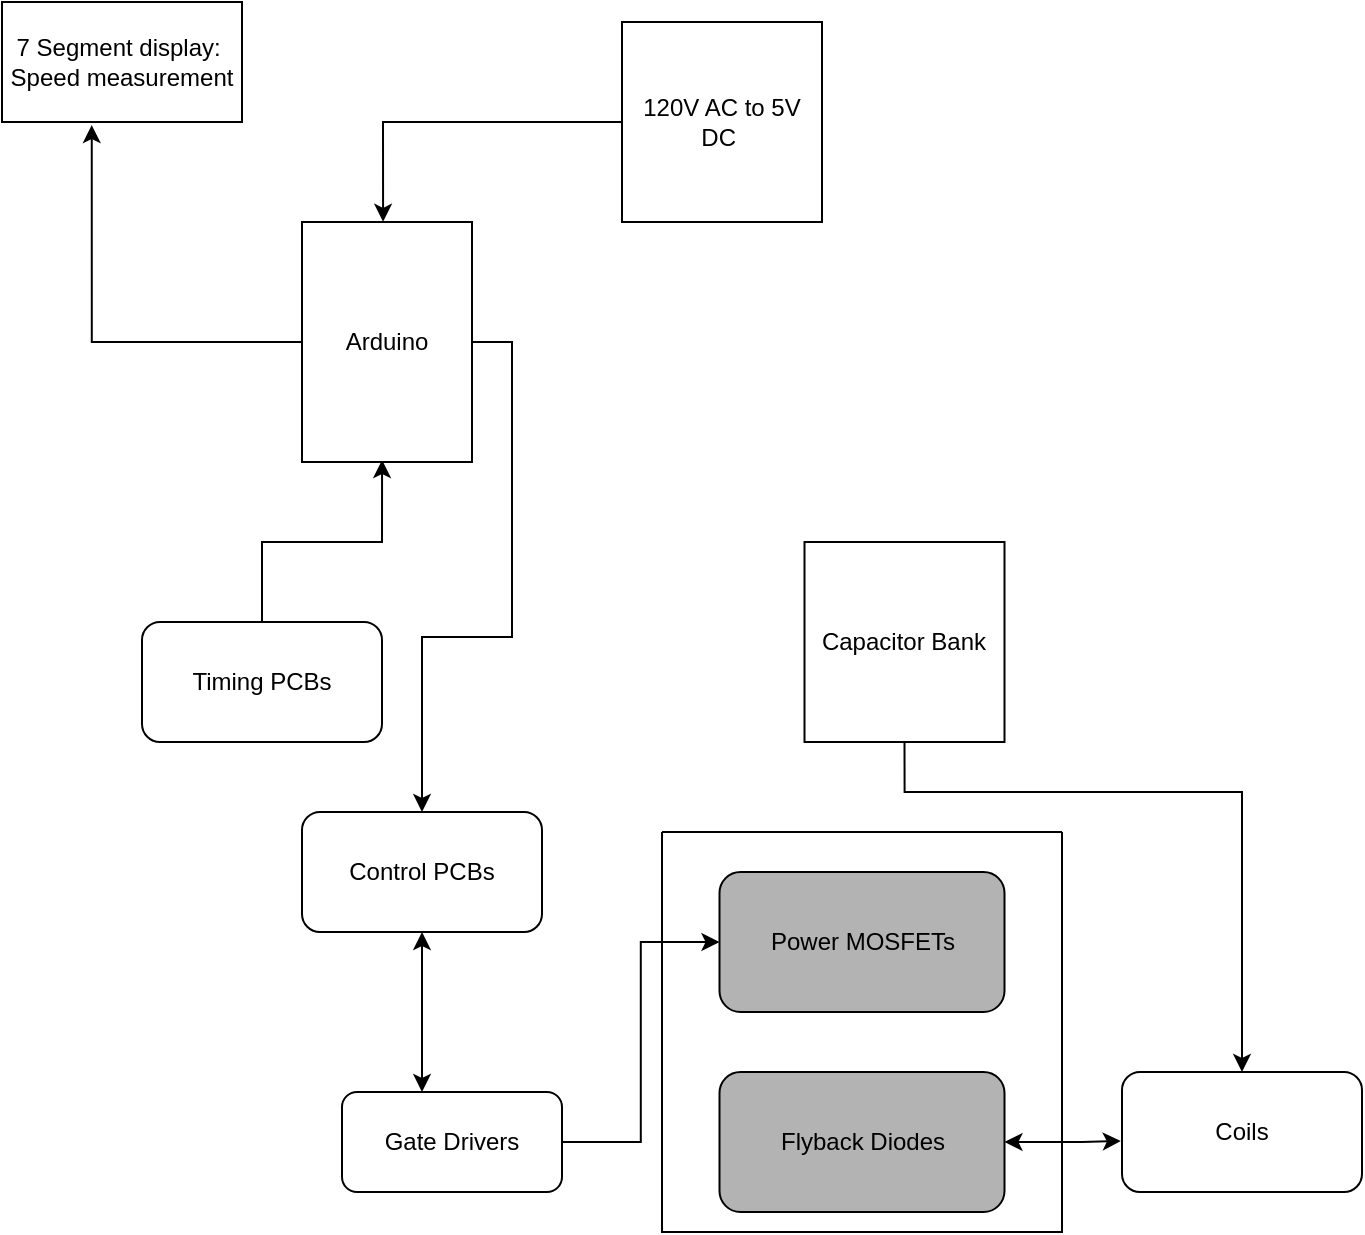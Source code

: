 <mxfile version="22.1.2" type="device">
  <diagram name="Page-1" id="_kV-tao2sKt4h9nzARvv">
    <mxGraphModel dx="2280" dy="1930" grid="1" gridSize="10" guides="1" tooltips="1" connect="1" arrows="1" fold="1" page="1" pageScale="1" pageWidth="850" pageHeight="1100" math="0" shadow="0">
      <root>
        <mxCell id="0" />
        <mxCell id="1" parent="0" />
        <mxCell id="PHA9pdpNO_KTdwbIIneH-6" value="Control PCBs" style="rounded=1;whiteSpace=wrap;html=1;" parent="1" vertex="1">
          <mxGeometry x="-630" y="-630" width="120" height="60" as="geometry" />
        </mxCell>
        <mxCell id="PHA9pdpNO_KTdwbIIneH-78" style="edgeStyle=orthogonalEdgeStyle;rounded=0;orthogonalLoop=1;jettySize=auto;html=1;exitX=0.5;exitY=0;exitDx=0;exitDy=0;entryX=0.992;entryY=0.529;entryDx=0;entryDy=0;entryPerimeter=0;" parent="1" source="PHA9pdpNO_KTdwbIIneH-7" target="PHA9pdpNO_KTdwbIIneH-8" edge="1">
          <mxGeometry relative="1" as="geometry" />
        </mxCell>
        <mxCell id="PHA9pdpNO_KTdwbIIneH-7" value="Timing PCBs" style="rounded=1;whiteSpace=wrap;html=1;" parent="1" vertex="1">
          <mxGeometry x="-710" y="-725" width="120" height="60" as="geometry" />
        </mxCell>
        <mxCell id="PHA9pdpNO_KTdwbIIneH-54" style="edgeStyle=orthogonalEdgeStyle;rounded=0;orthogonalLoop=1;jettySize=auto;html=1;exitX=0.5;exitY=1;exitDx=0;exitDy=0;entryX=0.374;entryY=1.026;entryDx=0;entryDy=0;entryPerimeter=0;" parent="1" source="PHA9pdpNO_KTdwbIIneH-8" target="PHA9pdpNO_KTdwbIIneH-53" edge="1">
          <mxGeometry relative="1" as="geometry">
            <Array as="points">
              <mxPoint x="-735" y="-865" />
            </Array>
          </mxGeometry>
        </mxCell>
        <mxCell id="PHA9pdpNO_KTdwbIIneH-87" style="edgeStyle=orthogonalEdgeStyle;rounded=0;orthogonalLoop=1;jettySize=auto;html=1;exitX=0.5;exitY=0;exitDx=0;exitDy=0;entryX=0.5;entryY=0;entryDx=0;entryDy=0;" parent="1" source="PHA9pdpNO_KTdwbIIneH-8" target="PHA9pdpNO_KTdwbIIneH-6" edge="1">
          <mxGeometry relative="1" as="geometry" />
        </mxCell>
        <mxCell id="PHA9pdpNO_KTdwbIIneH-8" value="Arduino" style="rounded=0;whiteSpace=wrap;html=1;direction=south;" parent="1" vertex="1">
          <mxGeometry x="-630" y="-925" width="85" height="120" as="geometry" />
        </mxCell>
        <mxCell id="PHA9pdpNO_KTdwbIIneH-86" style="edgeStyle=orthogonalEdgeStyle;rounded=0;orthogonalLoop=1;jettySize=auto;html=1;exitX=0;exitY=0.5;exitDx=0;exitDy=0;entryX=-0.001;entryY=0.523;entryDx=0;entryDy=0;entryPerimeter=0;" parent="1" source="PHA9pdpNO_KTdwbIIneH-9" target="PHA9pdpNO_KTdwbIIneH-8" edge="1">
          <mxGeometry relative="1" as="geometry" />
        </mxCell>
        <mxCell id="PHA9pdpNO_KTdwbIIneH-9" value="120V AC to 5V DC&amp;nbsp;" style="whiteSpace=wrap;html=1;aspect=fixed;" parent="1" vertex="1">
          <mxGeometry x="-470" y="-1025" width="100" height="100" as="geometry" />
        </mxCell>
        <mxCell id="PHA9pdpNO_KTdwbIIneH-82" style="edgeStyle=orthogonalEdgeStyle;rounded=0;orthogonalLoop=1;jettySize=auto;html=1;exitX=0.5;exitY=1;exitDx=0;exitDy=0;entryX=0.5;entryY=0;entryDx=0;entryDy=0;" parent="1" source="PHA9pdpNO_KTdwbIIneH-11" target="PHA9pdpNO_KTdwbIIneH-56" edge="1">
          <mxGeometry relative="1" as="geometry">
            <Array as="points">
              <mxPoint x="-329" y="-640" />
              <mxPoint x="-160" y="-640" />
            </Array>
          </mxGeometry>
        </mxCell>
        <mxCell id="PHA9pdpNO_KTdwbIIneH-11" value="Capacitor Bank" style="whiteSpace=wrap;html=1;aspect=fixed;" parent="1" vertex="1">
          <mxGeometry x="-378.75" y="-765" width="100" height="100" as="geometry" />
        </mxCell>
        <mxCell id="PHA9pdpNO_KTdwbIIneH-44" value="" style="swimlane;startSize=0;fillColor=#CCCCCC;" parent="1" vertex="1">
          <mxGeometry x="-450" y="-620" width="200" height="200" as="geometry">
            <mxRectangle x="80" y="20" width="50" height="40" as="alternateBounds" />
          </mxGeometry>
        </mxCell>
        <mxCell id="PHA9pdpNO_KTdwbIIneH-49" style="edgeStyle=orthogonalEdgeStyle;rounded=0;orthogonalLoop=1;jettySize=auto;html=1;exitX=1;exitY=0.5;exitDx=0;exitDy=0;" parent="1" source="PHA9pdpNO_KTdwbIIneH-8" target="PHA9pdpNO_KTdwbIIneH-8" edge="1">
          <mxGeometry relative="1" as="geometry" />
        </mxCell>
        <mxCell id="PHA9pdpNO_KTdwbIIneH-53" value="7 Segment display:&amp;nbsp;&lt;br&gt;Speed measurement" style="rounded=0;whiteSpace=wrap;html=1;" parent="1" vertex="1">
          <mxGeometry x="-780" y="-1035" width="120" height="60" as="geometry" />
        </mxCell>
        <mxCell id="PHA9pdpNO_KTdwbIIneH-56" value="Coils" style="rounded=1;whiteSpace=wrap;html=1;" parent="1" vertex="1">
          <mxGeometry x="-220" y="-500" width="120" height="60" as="geometry" />
        </mxCell>
        <mxCell id="-m1T4lYO_VS-FQO1utWS-1" style="edgeStyle=orthogonalEdgeStyle;rounded=0;orthogonalLoop=1;jettySize=auto;html=1;exitX=1;exitY=0.5;exitDx=0;exitDy=0;entryX=0;entryY=0.5;entryDx=0;entryDy=0;" edge="1" parent="1" source="PHA9pdpNO_KTdwbIIneH-45" target="PHA9pdpNO_KTdwbIIneH-46">
          <mxGeometry relative="1" as="geometry" />
        </mxCell>
        <mxCell id="PHA9pdpNO_KTdwbIIneH-45" value="Gate Drivers" style="rounded=1;whiteSpace=wrap;html=1;" parent="1" vertex="1">
          <mxGeometry x="-610" y="-490" width="110" height="50" as="geometry" />
        </mxCell>
        <mxCell id="PHA9pdpNO_KTdwbIIneH-72" value="" style="endArrow=classic;startArrow=classic;html=1;rounded=0;entryX=-0.005;entryY=0.575;entryDx=0;entryDy=0;entryPerimeter=0;exitX=1;exitY=0.5;exitDx=0;exitDy=0;" parent="1" source="PHA9pdpNO_KTdwbIIneH-47" target="PHA9pdpNO_KTdwbIIneH-56" edge="1">
          <mxGeometry width="50" height="50" relative="1" as="geometry">
            <mxPoint x="-244.16" y="-519.83" as="sourcePoint" />
            <mxPoint x="-170" y="-510" as="targetPoint" />
            <Array as="points">
              <mxPoint x="-240" y="-465" />
            </Array>
          </mxGeometry>
        </mxCell>
        <mxCell id="PHA9pdpNO_KTdwbIIneH-74" value="" style="endArrow=classic;startArrow=classic;html=1;rounded=0;" parent="1" source="PHA9pdpNO_KTdwbIIneH-6" edge="1">
          <mxGeometry width="50" height="50" relative="1" as="geometry">
            <mxPoint x="-420" y="-475" as="sourcePoint" />
            <mxPoint x="-570" y="-490" as="targetPoint" />
            <Array as="points">
              <mxPoint x="-570" y="-520" />
            </Array>
          </mxGeometry>
        </mxCell>
        <mxCell id="PHA9pdpNO_KTdwbIIneH-47" value="Flyback Diodes" style="rounded=1;whiteSpace=wrap;html=1;fillColor=#B3B3B3;" parent="1" vertex="1">
          <mxGeometry x="-421.25" y="-500" width="142.5" height="70" as="geometry" />
        </mxCell>
        <mxCell id="PHA9pdpNO_KTdwbIIneH-46" value="Power MOSFETs" style="rounded=1;whiteSpace=wrap;html=1;fillColor=#B3B3B3;" parent="1" vertex="1">
          <mxGeometry x="-421.25" y="-600" width="142.5" height="70" as="geometry" />
        </mxCell>
      </root>
    </mxGraphModel>
  </diagram>
</mxfile>
